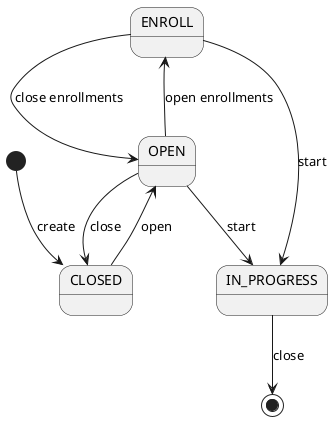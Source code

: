@startuml US1003_STATE

[*] --> CLOSED : create

CLOSED --> OPEN : open
OPEN --> CLOSED : close
OPEN --> ENROLL : open enrollments
ENROLL -> OPEN : close enrollments
ENROLL --> IN_PROGRESS : start
OPEN --> IN_PROGRESS : start
IN_PROGRESS --> [*] : close

@enduml
